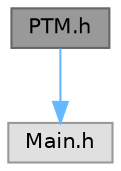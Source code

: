 digraph "PTM.h"
{
 // LATEX_PDF_SIZE
  bgcolor="transparent";
  edge [fontname=Helvetica,fontsize=10,labelfontname=Helvetica,labelfontsize=10];
  node [fontname=Helvetica,fontsize=10,shape=box,height=0.2,width=0.4];
  Node1 [id="Node000001",label="PTM.h",height=0.2,width=0.4,color="gray40", fillcolor="grey60", style="filled", fontcolor="black",tooltip="Header file for the Periodic Timer Module (PTM) for Holtek MCUs. This file defines the macros and fun..."];
  Node1 -> Node2 [id="edge3_Node000001_Node000002",color="steelblue1",style="solid",tooltip=" "];
  Node2 [id="Node000002",label="Main.h",height=0.2,width=0.4,color="grey60", fillcolor="#E0E0E0", style="filled",tooltip=" "];
}
